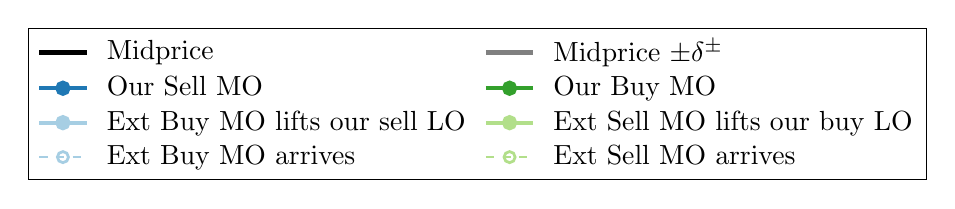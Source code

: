 \definecolor{mycolor1}{rgb}{0.651,0.808,0.89}%
\definecolor{mycolor2}{rgb}{0.698,0.875,0.541}%
\definecolor{mycolor3}{rgb}{0.2,0.627,0.173}%
\definecolor{mycolor4}{rgb}{0.122,0.471,0.706}%
\begin{tikzpicture}
    \begingroup
    % inits/clears the lists (which might be populated from previous
    % axes):
    \csname pgfplots@init@cleared@structures\endcsname
    \pgfplotsset{legend cell align=left,legend columns = 2,legend style={at={(0,1)},anchor=north west},legend style={draw=black,column sep=1ex},
    legend entries={Midprice,
    				Midprice $\pm \delta^\pm$,
    				Our Sell MO,
    				Our Buy MO,
    				Ext Buy MO lifts our sell LO,
    				Ext Sell MO lifts our buy LO,
    				Ext Buy MO arrives,
    				Ext Sell MO arrives}}%
    \csname pgfplots@addlegendimage\endcsname{line width=2pt,black,solid,sharp plot}
    \csname pgfplots@addlegendimage\endcsname{line width=2pt,gray,solid,sharp plot}
    \csname pgfplots@addlegendimage\endcsname{line width=1.5pt,mycolor4,solid,mark=*,mark options={solid,fill=mycolor4},sharp plot}%sell
    \csname pgfplots@addlegendimage\endcsname{line width=1.5pt,mycolor3,solid,mark=*,mark options={solid,fill=mycolor3},sharp plot}%buy
    \csname pgfplots@addlegendimage\endcsname{line width=1.5pt,mycolor1,solid,mark=*,mark options={solid,fill=mycolor1},sharp plot}% ext buy lifts
    \csname pgfplots@addlegendimage\endcsname{line width=1.5pt,mycolor2,solid,mark=*,mark options={solid,fill=mycolor2},sharp plot}%ext sell lifts    
    \csname pgfplots@addlegendimage\endcsname{line width=1pt,mycolor1,dashed,mark=o,mark options={solid},sharp plot}%ext buy
    \csname pgfplots@addlegendimage\endcsname{line width=1pt,mycolor2,dashed,mark=o,mark options={solid},sharp plot}%ext sell


    % draws the legend:
    \csname pgfplots@createlegend\endcsname
    \endgroup
\end{tikzpicture}